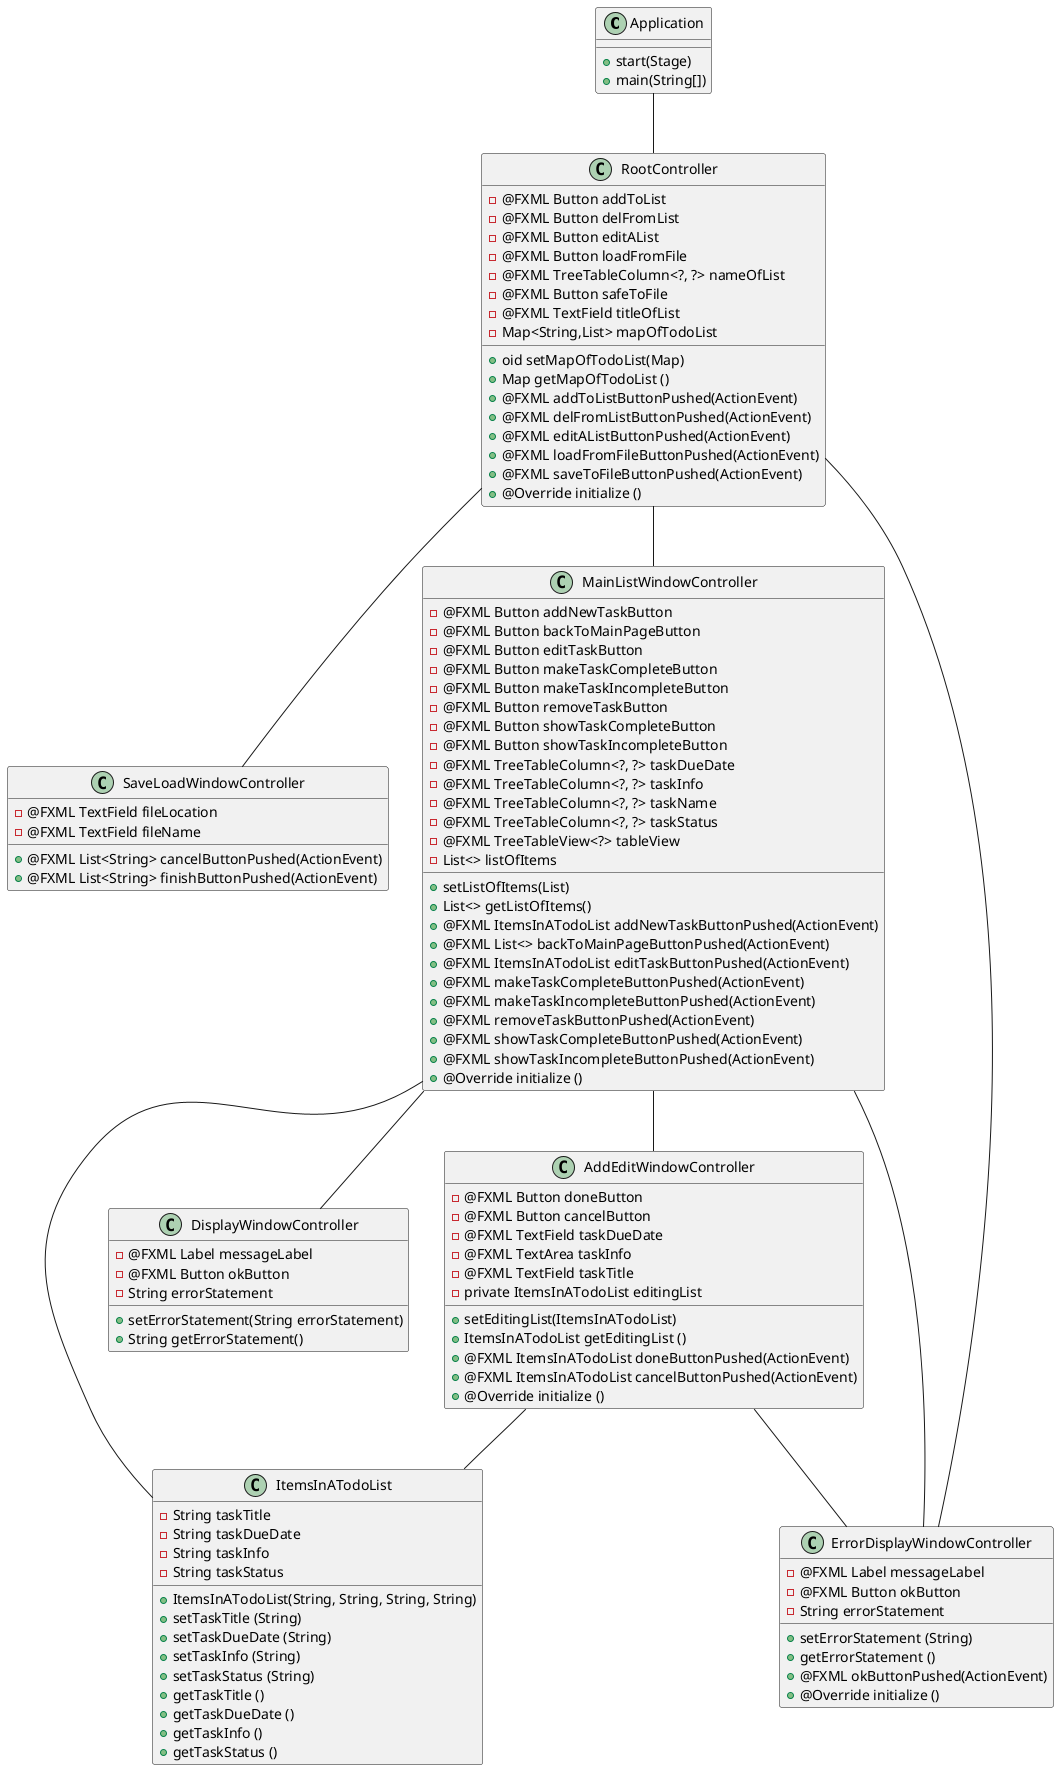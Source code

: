 @startuml
Application -- RootController
RootController --SaveLoadWindowController
RootController --MainListWindowController
RootController --ErrorDisplayWindowController
AddEditWindowController --ErrorDisplayWindowController
MainListWindowController -- DisplayWindowController
MainListWindowController --AddEditWindowController
MainListWindowController --ErrorDisplayWindowController
AddEditWindowController --ItemsInATodoList
MainListWindowController --ItemsInATodoList


class Application {
    +start(Stage)
    +main(String[])
}
class RootController {
    - @FXML Button addToList
    - @FXML Button delFromList
    - @FXML Button editAList
    - @FXML Button loadFromFile
    - @FXML TreeTableColumn<?, ?> nameOfList
    - @FXML Button safeToFile
    - @FXML TextField titleOfList
    - Map<String,List> mapOfTodoList

    + oid setMapOfTodoList(Map)
    + Map getMapOfTodoList ()
    + @FXML addToListButtonPushed(ActionEvent)
    + @FXML delFromListButtonPushed(ActionEvent)
    + @FXML editAListButtonPushed(ActionEvent)
    + @FXML loadFromFileButtonPushed(ActionEvent)
    + @FXML saveToFileButtonPushed(ActionEvent)
    + @Override initialize ()
}
class ItemsInATodoList {
    - String taskTitle
    - String taskDueDate
    - String taskInfo
    - String taskStatus

    ' constructor
    + ItemsInATodoList(String, String, String, String)
    + setTaskTitle (String)
    + setTaskDueDate (String)
    + setTaskInfo (String)
    + setTaskStatus (String)
    + getTaskTitle ()
    + getTaskDueDate ()
    + getTaskInfo ()
    + getTaskStatus ()
}
class SaveLoadWindowController {
    - @FXML TextField fileLocation
    - @FXML TextField fileName
    + @FXML List<String> cancelButtonPushed(ActionEvent)
    + @FXML List<String> finishButtonPushed(ActionEvent)
}
class MainListWindowController {
    - @FXML Button addNewTaskButton
    - @FXML Button backToMainPageButton
    - @FXML Button editTaskButton
    - @FXML Button makeTaskCompleteButton
    - @FXML Button makeTaskIncompleteButton
    - @FXML Button removeTaskButton
    - @FXML Button showTaskCompleteButton
    - @FXML Button showTaskIncompleteButton
    - @FXML TreeTableColumn<?, ?> taskDueDate
    - @FXML TreeTableColumn<?, ?> taskInfo
    - @FXML TreeTableColumn<?, ?> taskName
    - @FXML TreeTableColumn<?, ?> taskStatus
    - @FXML TreeTableView<?> tableView
    - List<> listOfItems

    + setListOfItems(List)
    + List<> getListOfItems()
    + @FXML ItemsInATodoList addNewTaskButtonPushed(ActionEvent)
    + @FXML List<> backToMainPageButtonPushed(ActionEvent)
    + @FXML ItemsInATodoList editTaskButtonPushed(ActionEvent)
    + @FXML makeTaskCompleteButtonPushed(ActionEvent)
    + @FXML makeTaskIncompleteButtonPushed(ActionEvent)
    + @FXML removeTaskButtonPushed(ActionEvent)
    + @FXML showTaskCompleteButtonPushed(ActionEvent)
    + @FXML showTaskIncompleteButtonPushed(ActionEvent)
    + @Override initialize ()
}
class AddEditWindowController {
    - @FXML Button doneButton
    - @FXML Button cancelButton
    - @FXML TextField taskDueDate
    - @FXML TextArea taskInfo
    - @FXML TextField taskTitle
    - private ItemsInATodoList editingList

    + setEditingList(ItemsInATodoList)
    + ItemsInATodoList getEditingList ()
    + @FXML ItemsInATodoList doneButtonPushed(ActionEvent)
    + @FXML ItemsInATodoList cancelButtonPushed(ActionEvent)
    + @Override initialize ()
}
class ErrorDisplayWindowController {
    - @FXML Label messageLabel
    - @FXML Button okButton
    - String errorStatement

    + setErrorStatement (String)
    + getErrorStatement ()
    + @FXML okButtonPushed(ActionEvent)
    + @Override initialize ()
}
class DisplayWindowController {
    - @FXML Label messageLabel
    - @FXML Button okButton
    - String errorStatement

    + setErrorStatement(String errorStatement)
    + String getErrorStatement()
}
@enduml